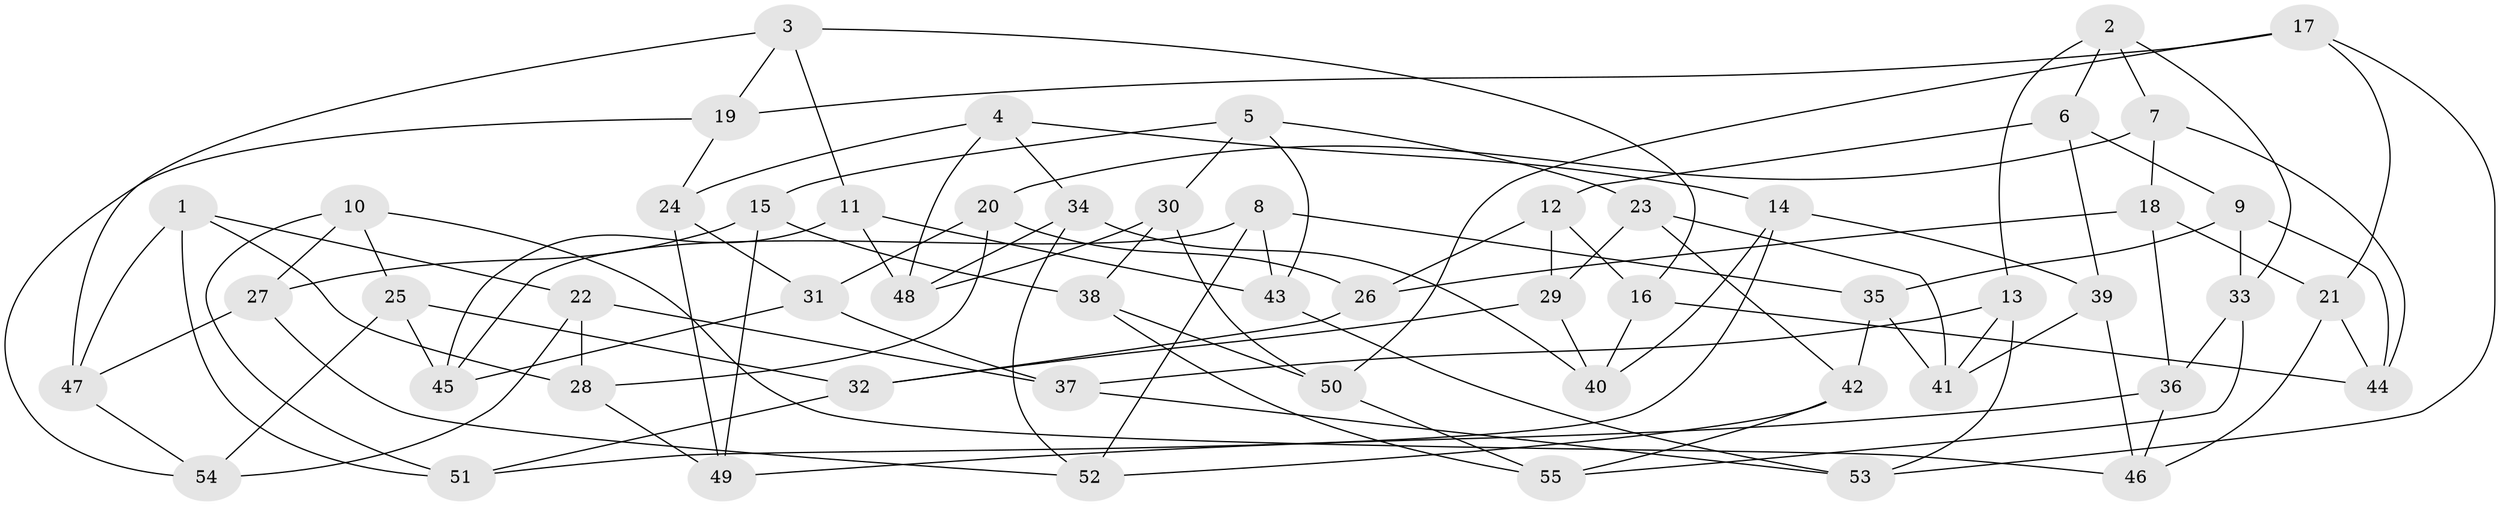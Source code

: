 // coarse degree distribution, {5: 0.28125, 6: 0.4375, 4: 0.25, 3: 0.03125}
// Generated by graph-tools (version 1.1) at 2025/42/03/06/25 10:42:18]
// undirected, 55 vertices, 110 edges
graph export_dot {
graph [start="1"]
  node [color=gray90,style=filled];
  1;
  2;
  3;
  4;
  5;
  6;
  7;
  8;
  9;
  10;
  11;
  12;
  13;
  14;
  15;
  16;
  17;
  18;
  19;
  20;
  21;
  22;
  23;
  24;
  25;
  26;
  27;
  28;
  29;
  30;
  31;
  32;
  33;
  34;
  35;
  36;
  37;
  38;
  39;
  40;
  41;
  42;
  43;
  44;
  45;
  46;
  47;
  48;
  49;
  50;
  51;
  52;
  53;
  54;
  55;
  1 -- 28;
  1 -- 47;
  1 -- 51;
  1 -- 22;
  2 -- 13;
  2 -- 6;
  2 -- 7;
  2 -- 33;
  3 -- 19;
  3 -- 11;
  3 -- 47;
  3 -- 16;
  4 -- 34;
  4 -- 14;
  4 -- 48;
  4 -- 24;
  5 -- 23;
  5 -- 43;
  5 -- 30;
  5 -- 15;
  6 -- 39;
  6 -- 12;
  6 -- 9;
  7 -- 18;
  7 -- 20;
  7 -- 44;
  8 -- 43;
  8 -- 35;
  8 -- 45;
  8 -- 52;
  9 -- 44;
  9 -- 33;
  9 -- 35;
  10 -- 25;
  10 -- 51;
  10 -- 46;
  10 -- 27;
  11 -- 48;
  11 -- 45;
  11 -- 43;
  12 -- 29;
  12 -- 16;
  12 -- 26;
  13 -- 53;
  13 -- 37;
  13 -- 41;
  14 -- 51;
  14 -- 40;
  14 -- 39;
  15 -- 49;
  15 -- 27;
  15 -- 38;
  16 -- 44;
  16 -- 40;
  17 -- 21;
  17 -- 50;
  17 -- 19;
  17 -- 53;
  18 -- 21;
  18 -- 36;
  18 -- 26;
  19 -- 24;
  19 -- 54;
  20 -- 26;
  20 -- 28;
  20 -- 31;
  21 -- 46;
  21 -- 44;
  22 -- 28;
  22 -- 54;
  22 -- 37;
  23 -- 42;
  23 -- 29;
  23 -- 41;
  24 -- 49;
  24 -- 31;
  25 -- 32;
  25 -- 54;
  25 -- 45;
  26 -- 32;
  27 -- 47;
  27 -- 52;
  28 -- 49;
  29 -- 40;
  29 -- 32;
  30 -- 50;
  30 -- 38;
  30 -- 48;
  31 -- 45;
  31 -- 37;
  32 -- 51;
  33 -- 36;
  33 -- 55;
  34 -- 48;
  34 -- 40;
  34 -- 52;
  35 -- 42;
  35 -- 41;
  36 -- 49;
  36 -- 46;
  37 -- 53;
  38 -- 55;
  38 -- 50;
  39 -- 41;
  39 -- 46;
  42 -- 55;
  42 -- 52;
  43 -- 53;
  47 -- 54;
  50 -- 55;
}
